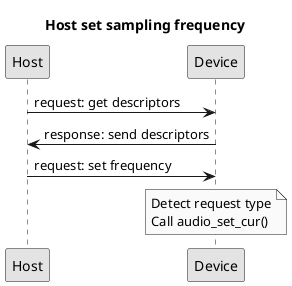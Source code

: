 @startuml

skinparam monochrome true

 title Host set sampling frequency


Host -> Device: request: get descriptors
Host <- Device: response: send descriptors

Host -> Device: request: set frequency
note over Device: Detect request type\nCall audio_set_cur()



@enduml